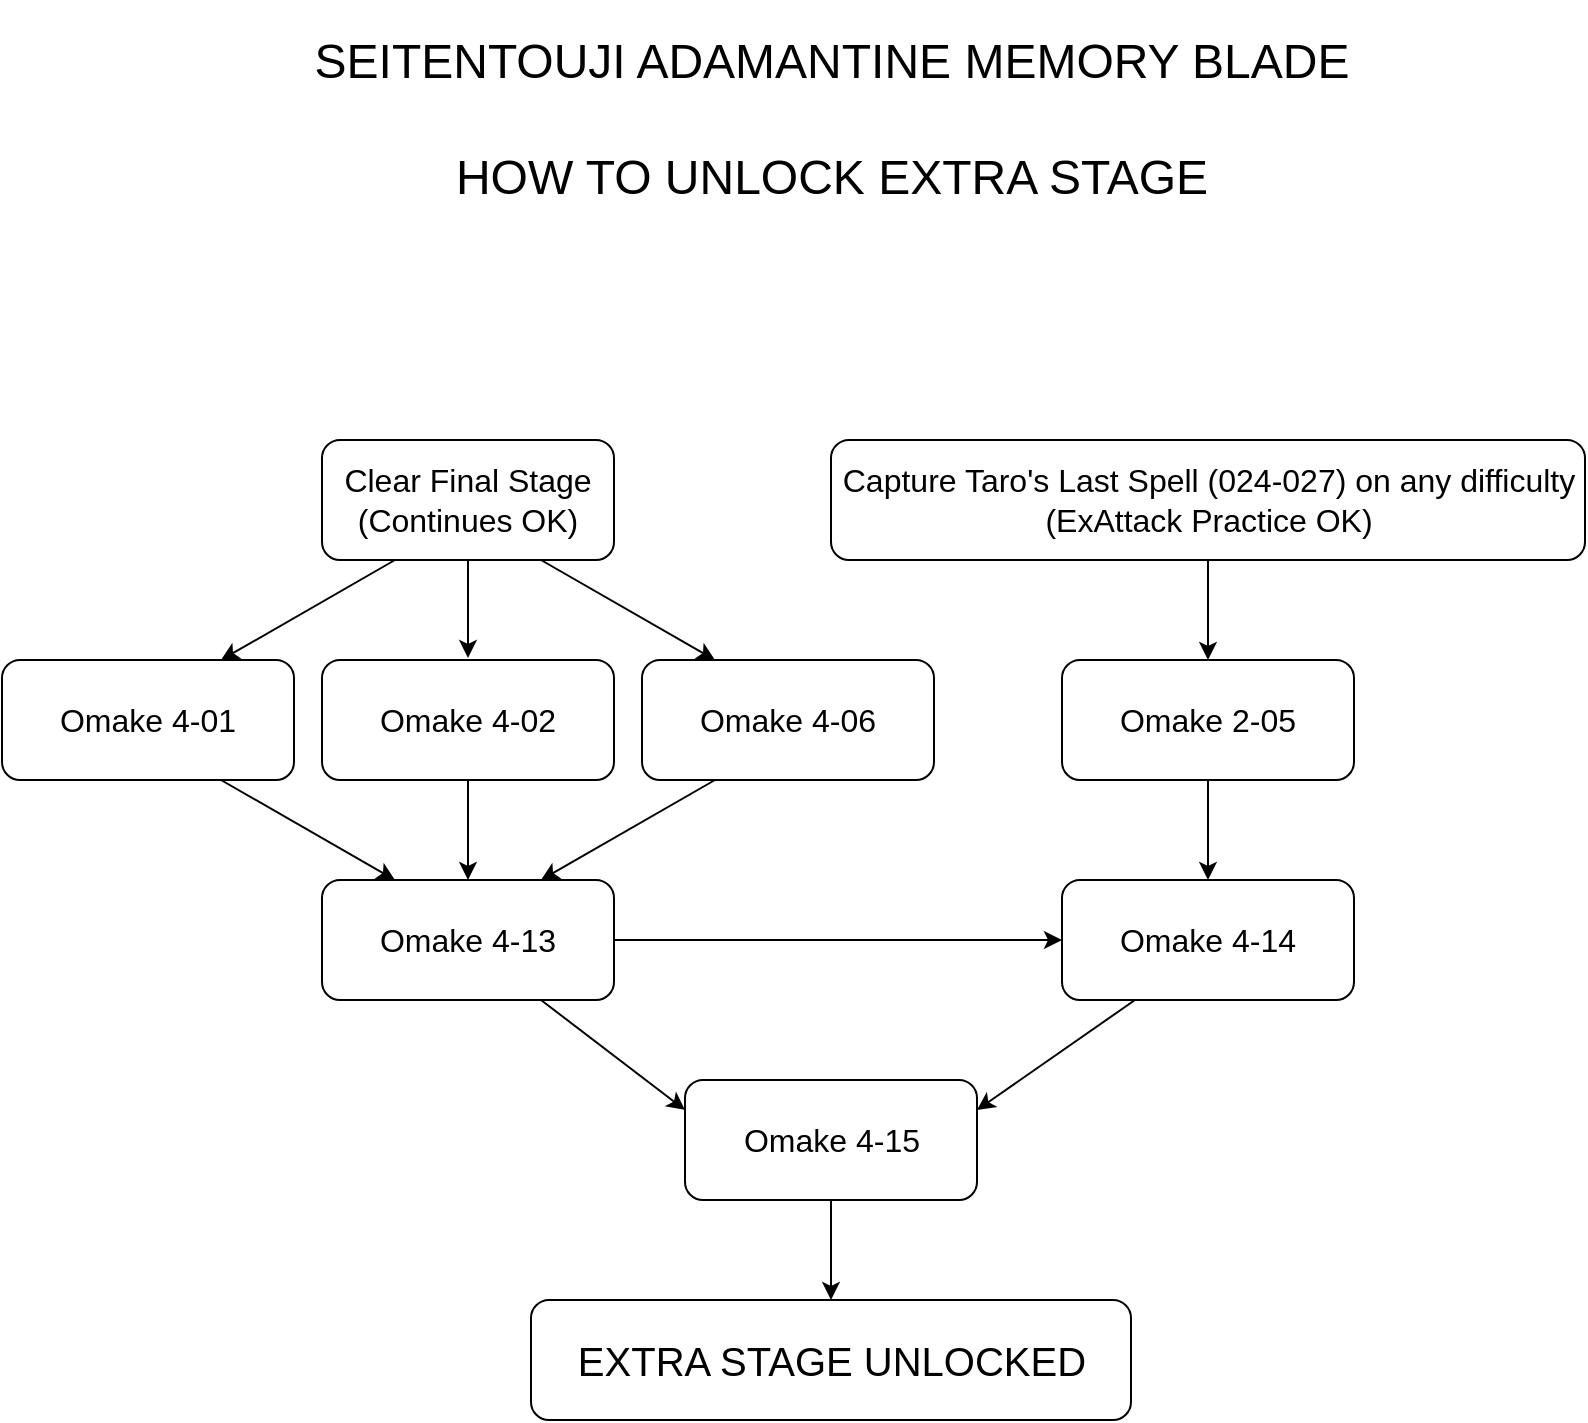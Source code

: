 <mxfile version="10.9.5" type="device"><diagram id="_CrSp_RAQMUj0LjUPOus" name="Page-1"><mxGraphModel dx="925" dy="599" grid="1" gridSize="10" guides="1" tooltips="1" connect="1" arrows="1" fold="1" page="1" pageScale="1" pageWidth="850" pageHeight="1100" math="0" shadow="0"><root><mxCell id="0"/><mxCell id="1" parent="0"/><mxCell id="2H_vp5LH6JSNtL8sEsLw-1" value="&lt;font style=&quot;font-size: 20px&quot;&gt;EXTRA STAGE UNLOCKED&lt;/font&gt;" style="rounded=1;whiteSpace=wrap;html=1;" vertex="1" parent="1"><mxGeometry x="274.5" y="680" width="300" height="60" as="geometry"/></mxCell><mxCell id="2H_vp5LH6JSNtL8sEsLw-8" value="" style="edgeStyle=orthogonalEdgeStyle;rounded=0;orthogonalLoop=1;jettySize=auto;html=1;fontSize=16;" edge="1" parent="1" source="2H_vp5LH6JSNtL8sEsLw-7" target="2H_vp5LH6JSNtL8sEsLw-1"><mxGeometry relative="1" as="geometry"/></mxCell><mxCell id="2H_vp5LH6JSNtL8sEsLw-7" value="Omake 4-15" style="rounded=1;whiteSpace=wrap;html=1;fontSize=16;" vertex="1" parent="1"><mxGeometry x="351.5" y="570" width="146" height="60" as="geometry"/></mxCell><mxCell id="2H_vp5LH6JSNtL8sEsLw-9" value="Omake 4-13" style="rounded=1;whiteSpace=wrap;html=1;fontSize=16;" vertex="1" parent="1"><mxGeometry x="170" y="470" width="146" height="60" as="geometry"/></mxCell><mxCell id="2H_vp5LH6JSNtL8sEsLw-10" value="Omake 4-14" style="rounded=1;whiteSpace=wrap;html=1;fontSize=16;" vertex="1" parent="1"><mxGeometry x="540" y="470" width="146" height="60" as="geometry"/></mxCell><mxCell id="2H_vp5LH6JSNtL8sEsLw-13" value="" style="endArrow=classic;html=1;fontSize=16;entryX=0;entryY=0.25;entryDx=0;entryDy=0;exitX=0.75;exitY=1;exitDx=0;exitDy=0;" edge="1" parent="1" source="2H_vp5LH6JSNtL8sEsLw-9" target="2H_vp5LH6JSNtL8sEsLw-7"><mxGeometry width="50" height="50" relative="1" as="geometry"><mxPoint x="243" y="550" as="sourcePoint"/><mxPoint x="293" y="500" as="targetPoint"/></mxGeometry></mxCell><mxCell id="2H_vp5LH6JSNtL8sEsLw-14" value="" style="endArrow=classic;html=1;fontSize=16;entryX=1;entryY=0.25;entryDx=0;entryDy=0;exitX=0.25;exitY=1;exitDx=0;exitDy=0;" edge="1" parent="1" source="2H_vp5LH6JSNtL8sEsLw-10" target="2H_vp5LH6JSNtL8sEsLw-7"><mxGeometry width="50" height="50" relative="1" as="geometry"><mxPoint x="533.206" y="549.824" as="sourcePoint"/><mxPoint x="604.971" y="585.118" as="targetPoint"/></mxGeometry></mxCell><mxCell id="2H_vp5LH6JSNtL8sEsLw-15" value="" style="endArrow=classic;html=1;fontSize=16;entryX=0;entryY=0.5;entryDx=0;entryDy=0;" edge="1" parent="1" target="2H_vp5LH6JSNtL8sEsLw-10"><mxGeometry width="50" height="50" relative="1" as="geometry"><mxPoint x="316" y="500" as="sourcePoint"/><mxPoint x="366" y="450" as="targetPoint"/></mxGeometry></mxCell><mxCell id="2H_vp5LH6JSNtL8sEsLw-16" value="Omake 2-05" style="rounded=1;whiteSpace=wrap;html=1;fontSize=16;" vertex="1" parent="1"><mxGeometry x="540" y="360" width="146" height="60" as="geometry"/></mxCell><mxCell id="2H_vp5LH6JSNtL8sEsLw-17" value="" style="endArrow=classic;html=1;fontSize=16;exitX=0.5;exitY=1;exitDx=0;exitDy=0;" edge="1" parent="1" source="2H_vp5LH6JSNtL8sEsLw-16" target="2H_vp5LH6JSNtL8sEsLw-10"><mxGeometry width="50" height="50" relative="1" as="geometry"><mxPoint x="600.206" y="409.824" as="sourcePoint"/><mxPoint x="671.971" y="445.118" as="targetPoint"/></mxGeometry></mxCell><mxCell id="2H_vp5LH6JSNtL8sEsLw-18" value="Omake 4-02" style="rounded=1;whiteSpace=wrap;html=1;fontSize=16;" vertex="1" parent="1"><mxGeometry x="170" y="360" width="146" height="60" as="geometry"/></mxCell><mxCell id="2H_vp5LH6JSNtL8sEsLw-19" value="Omake 4-01" style="rounded=1;whiteSpace=wrap;html=1;fontSize=16;" vertex="1" parent="1"><mxGeometry x="10" y="360" width="146" height="60" as="geometry"/></mxCell><mxCell id="2H_vp5LH6JSNtL8sEsLw-20" value="Omake 4-06" style="rounded=1;whiteSpace=wrap;html=1;fontSize=16;" vertex="1" parent="1"><mxGeometry x="330" y="360" width="146" height="60" as="geometry"/></mxCell><mxCell id="2H_vp5LH6JSNtL8sEsLw-21" value="" style="endArrow=classic;html=1;fontSize=16;exitX=0.5;exitY=1;exitDx=0;exitDy=0;entryX=0.5;entryY=0;entryDx=0;entryDy=0;" edge="1" parent="1" source="2H_vp5LH6JSNtL8sEsLw-18" target="2H_vp5LH6JSNtL8sEsLw-9"><mxGeometry width="50" height="50" relative="1" as="geometry"><mxPoint x="260" y="430" as="sourcePoint"/><mxPoint x="270" y="450" as="targetPoint"/></mxGeometry></mxCell><mxCell id="2H_vp5LH6JSNtL8sEsLw-22" value="" style="endArrow=classic;html=1;fontSize=16;exitX=0.75;exitY=1;exitDx=0;exitDy=0;entryX=0.25;entryY=0;entryDx=0;entryDy=0;" edge="1" parent="1" source="2H_vp5LH6JSNtL8sEsLw-19" target="2H_vp5LH6JSNtL8sEsLw-9"><mxGeometry width="50" height="50" relative="1" as="geometry"><mxPoint x="251.647" y="430.412" as="sourcePoint"/><mxPoint x="160" y="460" as="targetPoint"/></mxGeometry></mxCell><mxCell id="2H_vp5LH6JSNtL8sEsLw-23" value="" style="endArrow=classic;html=1;fontSize=16;exitX=0.25;exitY=1;exitDx=0;exitDy=0;entryX=0.75;entryY=0;entryDx=0;entryDy=0;" edge="1" parent="1" source="2H_vp5LH6JSNtL8sEsLw-20" target="2H_vp5LH6JSNtL8sEsLw-9"><mxGeometry width="50" height="50" relative="1" as="geometry"><mxPoint x="315.706" y="420.412" as="sourcePoint"/><mxPoint x="402.765" y="469.824" as="targetPoint"/></mxGeometry></mxCell><mxCell id="2H_vp5LH6JSNtL8sEsLw-24" value="Clear Final Stage&lt;br&gt;(Continues OK)" style="rounded=1;whiteSpace=wrap;html=1;fontSize=16;" vertex="1" parent="1"><mxGeometry x="170" y="250" width="146" height="60" as="geometry"/></mxCell><mxCell id="2H_vp5LH6JSNtL8sEsLw-25" value="" style="endArrow=classic;html=1;fontSize=16;exitX=0.5;exitY=1;exitDx=0;exitDy=0;" edge="1" parent="1" source="2H_vp5LH6JSNtL8sEsLw-24"><mxGeometry width="50" height="50" relative="1" as="geometry"><mxPoint x="243.147" y="309.912" as="sourcePoint"/><mxPoint x="243" y="359" as="targetPoint"/></mxGeometry></mxCell><mxCell id="2H_vp5LH6JSNtL8sEsLw-26" value="" style="endArrow=classic;html=1;fontSize=16;exitX=0.25;exitY=1;exitDx=0;exitDy=0;entryX=0.75;entryY=0;entryDx=0;entryDy=0;" edge="1" parent="1" source="2H_vp5LH6JSNtL8sEsLw-24" target="2H_vp5LH6JSNtL8sEsLw-19"><mxGeometry width="50" height="50" relative="1" as="geometry"><mxPoint x="187.206" y="309.912" as="sourcePoint"/><mxPoint x="274.265" y="359.324" as="targetPoint"/></mxGeometry></mxCell><mxCell id="2H_vp5LH6JSNtL8sEsLw-27" value="" style="endArrow=classic;html=1;fontSize=16;exitX=0.75;exitY=1;exitDx=0;exitDy=0;entryX=0.25;entryY=0;entryDx=0;entryDy=0;" edge="1" parent="1" source="2H_vp5LH6JSNtL8sEsLw-24" target="2H_vp5LH6JSNtL8sEsLw-20"><mxGeometry width="50" height="50" relative="1" as="geometry"><mxPoint x="297.265" y="309.324" as="sourcePoint"/><mxPoint x="210.206" y="359.912" as="targetPoint"/></mxGeometry></mxCell><mxCell id="2H_vp5LH6JSNtL8sEsLw-28" value="Capture Taro's Last Spell (024-027) on any difficulty (ExAttack Practice OK)" style="rounded=1;whiteSpace=wrap;html=1;fontSize=16;" vertex="1" parent="1"><mxGeometry x="424.5" y="250" width="377" height="60" as="geometry"/></mxCell><mxCell id="2H_vp5LH6JSNtL8sEsLw-29" value="" style="endArrow=classic;html=1;fontSize=16;exitX=0.5;exitY=1;exitDx=0;exitDy=0;entryX=0.5;entryY=0;entryDx=0;entryDy=0;" edge="1" parent="1" source="2H_vp5LH6JSNtL8sEsLw-28" target="2H_vp5LH6JSNtL8sEsLw-16"><mxGeometry width="50" height="50" relative="1" as="geometry"><mxPoint x="613.147" y="309.824" as="sourcePoint"/><mxPoint x="613.368" y="360.0" as="targetPoint"/></mxGeometry></mxCell><mxCell id="2H_vp5LH6JSNtL8sEsLw-30" value="&lt;font style=&quot;font-size: 24px&quot;&gt;SEITENTOUJI ADAMANTINE MEMORY BLADE&lt;br&gt;&lt;br&gt;HOW TO UNLOCK EXTRA STAGE&lt;/font&gt;" style="text;html=1;strokeColor=none;fillColor=none;align=center;verticalAlign=middle;whiteSpace=wrap;rounded=0;fontSize=16;" vertex="1" parent="1"><mxGeometry x="135" y="30" width="580" height="120" as="geometry"/></mxCell></root></mxGraphModel></diagram></mxfile>